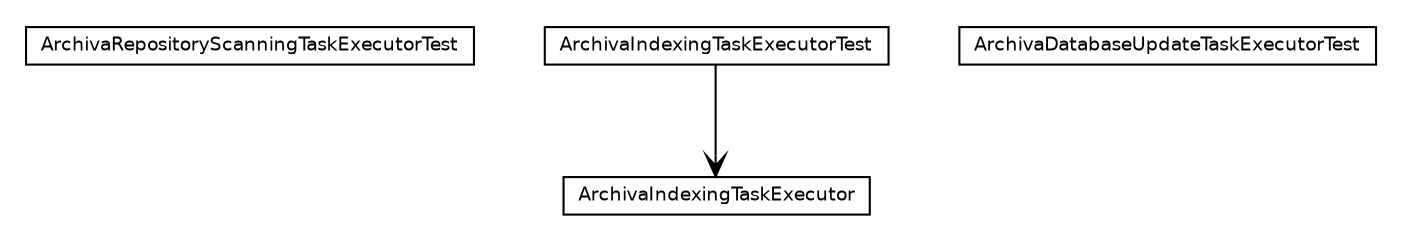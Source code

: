 #!/usr/local/bin/dot
#
# Class diagram 
# Generated by UmlGraph version 4.6 (http://www.spinellis.gr/sw/umlgraph)
#

digraph G {
	edge [fontname="Helvetica",fontsize=10,labelfontname="Helvetica",labelfontsize=10];
	node [fontname="Helvetica",fontsize=10,shape=plaintext];
	// org.apache.maven.archiva.scheduled.executors.ArchivaRepositoryScanningTaskExecutorTest
	c5746 [label=<<table border="0" cellborder="1" cellspacing="0" cellpadding="2" port="p" href="./ArchivaRepositoryScanningTaskExecutorTest.html">
		<tr><td><table border="0" cellspacing="0" cellpadding="1">
			<tr><td> ArchivaRepositoryScanningTaskExecutorTest </td></tr>
		</table></td></tr>
		</table>>, fontname="Helvetica", fontcolor="black", fontsize=9.0];
	// org.apache.maven.archiva.scheduled.executors.ArchivaIndexingTaskExecutorTest
	c5747 [label=<<table border="0" cellborder="1" cellspacing="0" cellpadding="2" port="p" href="./ArchivaIndexingTaskExecutorTest.html">
		<tr><td><table border="0" cellspacing="0" cellpadding="1">
			<tr><td> ArchivaIndexingTaskExecutorTest </td></tr>
		</table></td></tr>
		</table>>, fontname="Helvetica", fontcolor="black", fontsize=9.0];
	// org.apache.maven.archiva.scheduled.executors.ArchivaDatabaseUpdateTaskExecutorTest
	c5748 [label=<<table border="0" cellborder="1" cellspacing="0" cellpadding="2" port="p" href="./ArchivaDatabaseUpdateTaskExecutorTest.html">
		<tr><td><table border="0" cellspacing="0" cellpadding="1">
			<tr><td> ArchivaDatabaseUpdateTaskExecutorTest </td></tr>
		</table></td></tr>
		</table>>, fontname="Helvetica", fontcolor="black", fontsize=9.0];
	// org.apache.maven.archiva.scheduled.executors.ArchivaIndexingTaskExecutorTest NAVASSOC org.apache.maven.archiva.scheduled.executors.ArchivaIndexingTaskExecutor
	c5747:p -> c5845:p [taillabel="", label="", headlabel="", fontname="Helvetica", fontcolor="black", fontsize=10.0, color="black", arrowhead=open];
	// org.apache.maven.archiva.scheduled.executors.ArchivaIndexingTaskExecutor
	c5845 [label=<<table border="0" cellborder="1" cellspacing="0" cellpadding="2" port="p" href="http://java.sun.com/j2se/1.4.2/docs/api/org/apache/maven/archiva/scheduled/executors/ArchivaIndexingTaskExecutor.html">
		<tr><td><table border="0" cellspacing="0" cellpadding="1">
			<tr><td> ArchivaIndexingTaskExecutor </td></tr>
		</table></td></tr>
		</table>>, fontname="Helvetica", fontcolor="black", fontsize=9.0];
}


